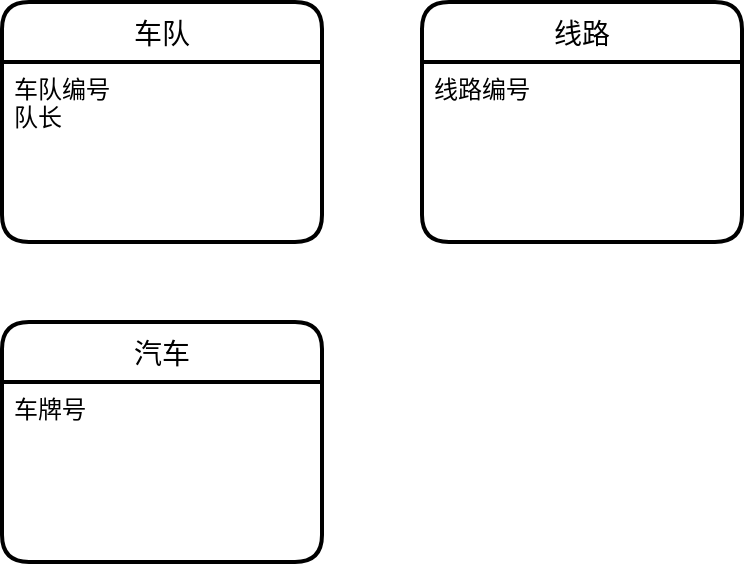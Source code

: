 <mxfile version="15.7.3" type="github">
  <diagram id="R2lEEEUBdFMjLlhIrx00" name="Page-1">
    <mxGraphModel dx="782" dy="460" grid="1" gridSize="10" guides="1" tooltips="1" connect="1" arrows="1" fold="1" page="1" pageScale="1" pageWidth="850" pageHeight="1100" math="0" shadow="0" extFonts="Permanent Marker^https://fonts.googleapis.com/css?family=Permanent+Marker">
      <root>
        <mxCell id="0" />
        <mxCell id="1" parent="0" />
        <mxCell id="Wl0JZOiTz4JvnieVaYAQ-1" value="车队" style="swimlane;childLayout=stackLayout;horizontal=1;startSize=30;horizontalStack=0;rounded=1;fontSize=14;fontStyle=0;strokeWidth=2;resizeParent=0;resizeLast=1;shadow=0;dashed=0;align=center;" vertex="1" parent="1">
          <mxGeometry x="170" y="130" width="160" height="120" as="geometry" />
        </mxCell>
        <mxCell id="Wl0JZOiTz4JvnieVaYAQ-2" value="车队编号&#xa;队长" style="align=left;strokeColor=none;fillColor=none;spacingLeft=4;fontSize=12;verticalAlign=top;resizable=0;rotatable=0;part=1;" vertex="1" parent="Wl0JZOiTz4JvnieVaYAQ-1">
          <mxGeometry y="30" width="160" height="90" as="geometry" />
        </mxCell>
        <mxCell id="Wl0JZOiTz4JvnieVaYAQ-7" value="线路" style="swimlane;childLayout=stackLayout;horizontal=1;startSize=30;horizontalStack=0;rounded=1;fontSize=14;fontStyle=0;strokeWidth=2;resizeParent=0;resizeLast=1;shadow=0;dashed=0;align=center;" vertex="1" parent="1">
          <mxGeometry x="380" y="130" width="160" height="120" as="geometry" />
        </mxCell>
        <mxCell id="Wl0JZOiTz4JvnieVaYAQ-8" value="线路编号" style="align=left;strokeColor=none;fillColor=none;spacingLeft=4;fontSize=12;verticalAlign=top;resizable=0;rotatable=0;part=1;" vertex="1" parent="Wl0JZOiTz4JvnieVaYAQ-7">
          <mxGeometry y="30" width="160" height="90" as="geometry" />
        </mxCell>
        <mxCell id="Wl0JZOiTz4JvnieVaYAQ-10" value="汽车" style="swimlane;childLayout=stackLayout;horizontal=1;startSize=30;horizontalStack=0;rounded=1;fontSize=14;fontStyle=0;strokeWidth=2;resizeParent=0;resizeLast=1;shadow=0;dashed=0;align=center;" vertex="1" parent="1">
          <mxGeometry x="170" y="290" width="160" height="120" as="geometry" />
        </mxCell>
        <mxCell id="Wl0JZOiTz4JvnieVaYAQ-11" value="车牌号" style="align=left;strokeColor=none;fillColor=none;spacingLeft=4;fontSize=12;verticalAlign=top;resizable=0;rotatable=0;part=1;" vertex="1" parent="Wl0JZOiTz4JvnieVaYAQ-10">
          <mxGeometry y="30" width="160" height="90" as="geometry" />
        </mxCell>
      </root>
    </mxGraphModel>
  </diagram>
</mxfile>
